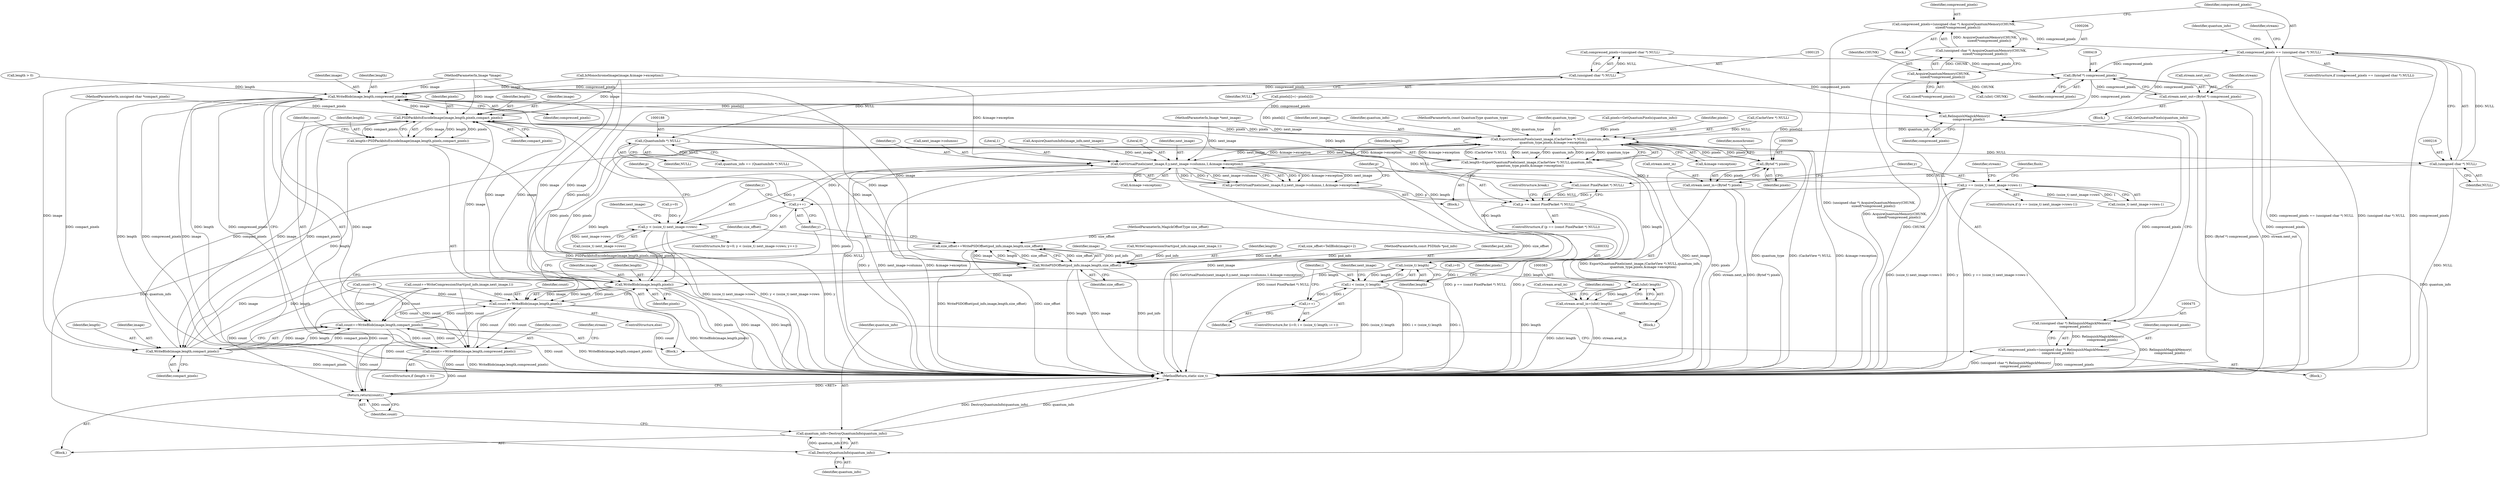 digraph "0_ImageMagick_e87af64b1ff1635a32d9b6162f1b0e260fb54ed9@pointer" {
"1000213" [label="(Call,compressed_pixels == (unsigned char *) NULL)"];
"1000203" [label="(Call,compressed_pixels=(unsigned char *) AcquireQuantumMemory(CHUNK,\n        sizeof(*compressed_pixels)))"];
"1000205" [label="(Call,(unsigned char *) AcquireQuantumMemory(CHUNK,\n        sizeof(*compressed_pixels)))"];
"1000207" [label="(Call,AcquireQuantumMemory(CHUNK,\n        sizeof(*compressed_pixels)))"];
"1000215" [label="(Call,(unsigned char *) NULL)"];
"1000187" [label="(Call,(QuantumInfo *) NULL)"];
"1000124" [label="(Call,(unsigned char *) NULL)"];
"1000418" [label="(Call,(Bytef *) compressed_pixels)"];
"1000414" [label="(Call,stream.next_out=(Bytef *) compressed_pixels)"];
"1000444" [label="(Call,WriteBlob(image,length,compressed_pixels))"];
"1000352" [label="(Call,PSDPackbitsEncodeImage(image,length,pixels,compact_pixels))"];
"1000309" [label="(Call,ExportQuantumPixels(next_image,(CacheView *) NULL,quantum_info,\n      quantum_type,pixels,&image->exception))"];
"1000288" [label="(Call,GetVirtualPixels(next_image,0,y,next_image->columns,1,&image->exception))"];
"1000283" [label="(Call,y++)"];
"1000276" [label="(Call,y < (ssize_t) next_image->rows)"];
"1000286" [label="(Call,p=GetVirtualPixels(next_image,0,y,next_image->columns,1,&image->exception))"];
"1000301" [label="(Call,p == (const PixelPacket *) NULL)"];
"1000393" [label="(Call,y == (ssize_t) next_image->rows-1)"];
"1000307" [label="(Call,length=ExportQuantumPixels(next_image,(CacheView *) NULL,quantum_info,\n      quantum_type,pixels,&image->exception))"];
"1000331" [label="(Call,(ssize_t) length)"];
"1000329" [label="(Call,i < (ssize_t) length)"];
"1000334" [label="(Call,i++)"];
"1000382" [label="(Call,(uInt) length)"];
"1000378" [label="(Call,stream.avail_in=(uInt) length)"];
"1000456" [label="(Call,WriteBlob(image,length,pixels))"];
"1000454" [label="(Call,count+=WriteBlob(image,length,pixels))"];
"1000357" [label="(Call,count+=WriteBlob(image,length,compact_pixels))"];
"1000442" [label="(Call,count+=WriteBlob(image,length,compressed_pixels))"];
"1000482" [label="(Return,return(count);)"];
"1000389" [label="(Call,(Bytef *) pixels)"];
"1000385" [label="(Call,stream.next_in=(Bytef *) pixels)"];
"1000480" [label="(Call,DestroyQuantumInfo(quantum_info))"];
"1000478" [label="(Call,quantum_info=DestroyQuantumInfo(quantum_info))"];
"1000350" [label="(Call,length=PSDPackbitsEncodeImage(image,length,pixels,compact_pixels))"];
"1000359" [label="(Call,WriteBlob(image,length,compact_pixels))"];
"1000365" [label="(Call,WritePSDOffset(psd_info,image,length,size_offset))"];
"1000363" [label="(Call,size_offset+=WritePSDOffset(psd_info,image,length,size_offset))"];
"1000476" [label="(Call,RelinquishMagickMemory(\n        compressed_pixels))"];
"1000474" [label="(Call,(unsigned char *) RelinquishMagickMemory(\n        compressed_pixels))"];
"1000472" [label="(Call,compressed_pixels=(unsigned char *) RelinquishMagickMemory(\n        compressed_pixels))"];
"1000331" [label="(Call,(ssize_t) length)"];
"1000105" [label="(MethodParameterIn,const QuantumType quantum_type)"];
"1000363" [label="(Call,size_offset+=WritePSDOffset(psd_info,image,length,size_offset))"];
"1000391" [label="(Identifier,pixels)"];
"1000354" [label="(Identifier,length)"];
"1000386" [label="(Call,stream.next_in)"];
"1000124" [label="(Call,(unsigned char *) NULL)"];
"1000439" [label="(Call,length > 0)"];
"1000359" [label="(Call,WriteBlob(image,length,compact_pixels))"];
"1000107" [label="(MethodParameterIn,MagickOffsetType size_offset)"];
"1000478" [label="(Call,quantum_info=DestroyQuantumInfo(quantum_info))"];
"1000389" [label="(Call,(Bytef *) pixels)"];
"1000377" [label="(Block,)"];
"1000393" [label="(Call,y == (ssize_t) next_image->rows-1)"];
"1000303" [label="(Call,(const PixelPacket *) NULL)"];
"1000296" [label="(Call,&image->exception)"];
"1000466" [label="(Block,)"];
"1000315" [label="(Identifier,quantum_type)"];
"1000202" [label="(Block,)"];
"1000214" [label="(Identifier,compressed_pixels)"];
"1000346" [label="(Identifier,next_image)"];
"1000483" [label="(Identifier,count)"];
"1000130" [label="(Call,count=0)"];
"1000309" [label="(Call,ExportQuantumPixels(next_image,(CacheView *) NULL,quantum_info,\n      quantum_type,pixels,&image->exception))"];
"1000209" [label="(Call,sizeof(*compressed_pixels))"];
"1000357" [label="(Call,count+=WriteBlob(image,length,compact_pixels))"];
"1000353" [label="(Identifier,image)"];
"1000122" [label="(Call,compressed_pixels=(unsigned char *) NULL)"];
"1000384" [label="(Identifier,length)"];
"1000420" [label="(Identifier,compressed_pixels)"];
"1000425" [label="(Identifier,stream)"];
"1000306" [label="(ControlStructure,break;)"];
"1000395" [label="(Call,(ssize_t) next_image->rows-1)"];
"1000215" [label="(Call,(unsigned char *) NULL)"];
"1000349" [label="(Block,)"];
"1000323" [label="(Identifier,monochrome)"];
"1000192" [label="(Call,pixels=GetQuantumPixels(quantum_info))"];
"1000356" [label="(Identifier,compact_pixels)"];
"1000103" [label="(MethodParameterIn,Image *image)"];
"1000445" [label="(Identifier,image)"];
"1000316" [label="(Identifier,pixels)"];
"1000144" [label="(Call,count+=WriteCompressionStart(psd_info,image,next_image,1))"];
"1000194" [label="(Call,GetQuantumPixels(quantum_info))"];
"1000330" [label="(Identifier,i)"];
"1000362" [label="(Identifier,compact_pixels)"];
"1000484" [label="(MethodReturn,static size_t)"];
"1000473" [label="(Identifier,compressed_pixels)"];
"1000385" [label="(Call,stream.next_in=(Bytef *) pixels)"];
"1000285" [label="(Block,)"];
"1000126" [label="(Identifier,NULL)"];
"1000454" [label="(Call,count+=WriteBlob(image,length,pixels))"];
"1000335" [label="(Identifier,i)"];
"1000476" [label="(Call,RelinquishMagickMemory(\n        compressed_pixels))"];
"1000213" [label="(Call,compressed_pixels == (unsigned char *) NULL)"];
"1000409" [label="(Identifier,stream)"];
"1000457" [label="(Identifier,image)"];
"1000438" [label="(ControlStructure,if (length > 0))"];
"1000411" [label="(Call,(uInt) CHUNK)"];
"1000443" [label="(Identifier,count)"];
"1000392" [label="(ControlStructure,if (y == (ssize_t) next_image->rows-1))"];
"1000394" [label="(Identifier,y)"];
"1000311" [label="(Call,(CacheView *) NULL)"];
"1000187" [label="(Call,(QuantumInfo *) NULL)"];
"1000204" [label="(Identifier,compressed_pixels)"];
"1000480" [label="(Call,DestroyQuantumInfo(quantum_info))"];
"1000308" [label="(Identifier,length)"];
"1000295" [label="(Literal,1)"];
"1000336" [label="(Call,pixels[i]=(~pixels[i]))"];
"1000325" [label="(ControlStructure,for (i=0; i < (ssize_t) length; i++))"];
"1000418" [label="(Call,(Bytef *) compressed_pixels)"];
"1000329" [label="(Call,i < (ssize_t) length)"];
"1000414" [label="(Call,stream.next_out=(Bytef *) compressed_pixels)"];
"1000307" [label="(Call,length=ExportQuantumPixels(next_image,(CacheView *) NULL,quantum_info,\n      quantum_type,pixels,&image->exception))"];
"1000477" [label="(Identifier,compressed_pixels)"];
"1000278" [label="(Call,(ssize_t) next_image->rows)"];
"1000455" [label="(Identifier,count)"];
"1000300" [label="(ControlStructure,if (p == (const PixelPacket *) NULL))"];
"1000367" [label="(Identifier,image)"];
"1000482" [label="(Return,return(count);)"];
"1000212" [label="(ControlStructure,if (compressed_pixels == (unsigned char *) NULL))"];
"1000369" [label="(Identifier,size_offset)"];
"1000302" [label="(Identifier,p)"];
"1000146" [label="(Call,WriteCompressionStart(psd_info,image,next_image,1))"];
"1000382" [label="(Call,(uInt) length)"];
"1000352" [label="(Call,PSDPackbitsEncodeImage(image,length,pixels,compact_pixels))"];
"1000350" [label="(Call,length=PSDPackbitsEncodeImage(image,length,pixels,compact_pixels))"];
"1000368" [label="(Identifier,length)"];
"1000333" [label="(Identifier,length)"];
"1000276" [label="(Call,y < (ssize_t) next_image->rows)"];
"1000208" [label="(Identifier,CHUNK)"];
"1000310" [label="(Identifier,next_image)"];
"1000185" [label="(Call,quantum_info == (QuantumInfo *) NULL)"];
"1000181" [label="(Call,AcquireQuantumInfo(image_info,next_image))"];
"1000479" [label="(Identifier,quantum_info)"];
"1000379" [label="(Call,stream.avail_in)"];
"1000361" [label="(Identifier,length)"];
"1000358" [label="(Identifier,count)"];
"1000406" [label="(Block,)"];
"1000351" [label="(Identifier,length)"];
"1000456" [label="(Call,WriteBlob(image,length,pixels))"];
"1000207" [label="(Call,AcquireQuantumMemory(CHUNK,\n        sizeof(*compressed_pixels)))"];
"1000474" [label="(Call,(unsigned char *) RelinquishMagickMemory(\n        compressed_pixels))"];
"1000447" [label="(Identifier,compressed_pixels)"];
"1000378" [label="(Call,stream.avail_in=(uInt) length)"];
"1000288" [label="(Call,GetVirtualPixels(next_image,0,y,next_image->columns,1,&image->exception))"];
"1000283" [label="(Call,y++)"];
"1000106" [label="(MethodParameterIn,unsigned char *compact_pixels)"];
"1000446" [label="(Identifier,length)"];
"1000277" [label="(Identifier,y)"];
"1000463" [label="(Identifier,next_image)"];
"1000166" [label="(Call,IsMonochromeImage(image,&image->exception))"];
"1000472" [label="(Call,compressed_pixels=(unsigned char *) RelinquishMagickMemory(\n        compressed_pixels))"];
"1000272" [label="(ControlStructure,for (y=0; y < (ssize_t) next_image->rows; y++))"];
"1000220" [label="(Identifier,quantum_info)"];
"1000458" [label="(Identifier,length)"];
"1000415" [label="(Call,stream.next_out)"];
"1000387" [label="(Identifier,stream)"];
"1000326" [label="(Call,i=0)"];
"1000442" [label="(Call,count+=WriteBlob(image,length,compressed_pixels))"];
"1000481" [label="(Identifier,quantum_info)"];
"1000284" [label="(Identifier,y)"];
"1000273" [label="(Call,y=0)"];
"1000301" [label="(Call,p == (const PixelPacket *) NULL)"];
"1000290" [label="(Literal,0)"];
"1000138" [label="(Call,size_offset=TellBlob(image)+2)"];
"1000450" [label="(Identifier,stream)"];
"1000453" [label="(ControlStructure,else)"];
"1000227" [label="(Identifier,stream)"];
"1000317" [label="(Call,&image->exception)"];
"1000403" [label="(Identifier,flush)"];
"1000286" [label="(Call,p=GetVirtualPixels(next_image,0,y,next_image->columns,1,&image->exception))"];
"1000205" [label="(Call,(unsigned char *) AcquireQuantumMemory(CHUNK,\n        sizeof(*compressed_pixels)))"];
"1000364" [label="(Identifier,size_offset)"];
"1000291" [label="(Identifier,y)"];
"1000360" [label="(Identifier,image)"];
"1000287" [label="(Identifier,p)"];
"1000444" [label="(Call,WriteBlob(image,length,compressed_pixels))"];
"1000101" [label="(MethodParameterIn,const PSDInfo *psd_info)"];
"1000203" [label="(Call,compressed_pixels=(unsigned char *) AcquireQuantumMemory(CHUNK,\n        sizeof(*compressed_pixels)))"];
"1000366" [label="(Identifier,psd_info)"];
"1000109" [label="(Block,)"];
"1000292" [label="(Call,next_image->columns)"];
"1000365" [label="(Call,WritePSDOffset(psd_info,image,length,size_offset))"];
"1000334" [label="(Call,i++)"];
"1000314" [label="(Identifier,quantum_info)"];
"1000104" [label="(MethodParameterIn,Image *next_image)"];
"1000355" [label="(Identifier,pixels)"];
"1000338" [label="(Identifier,pixels)"];
"1000189" [label="(Identifier,NULL)"];
"1000289" [label="(Identifier,next_image)"];
"1000217" [label="(Identifier,NULL)"];
"1000459" [label="(Identifier,pixels)"];
"1000213" -> "1000212"  [label="AST: "];
"1000213" -> "1000215"  [label="CFG: "];
"1000214" -> "1000213"  [label="AST: "];
"1000215" -> "1000213"  [label="AST: "];
"1000220" -> "1000213"  [label="CFG: "];
"1000227" -> "1000213"  [label="CFG: "];
"1000213" -> "1000484"  [label="DDG: compressed_pixels"];
"1000213" -> "1000484"  [label="DDG: compressed_pixels == (unsigned char *) NULL"];
"1000213" -> "1000484"  [label="DDG: (unsigned char *) NULL"];
"1000203" -> "1000213"  [label="DDG: compressed_pixels"];
"1000215" -> "1000213"  [label="DDG: NULL"];
"1000213" -> "1000418"  [label="DDG: compressed_pixels"];
"1000213" -> "1000476"  [label="DDG: compressed_pixels"];
"1000203" -> "1000202"  [label="AST: "];
"1000203" -> "1000205"  [label="CFG: "];
"1000204" -> "1000203"  [label="AST: "];
"1000205" -> "1000203"  [label="AST: "];
"1000214" -> "1000203"  [label="CFG: "];
"1000203" -> "1000484"  [label="DDG: (unsigned char *) AcquireQuantumMemory(CHUNK,\n        sizeof(*compressed_pixels))"];
"1000205" -> "1000203"  [label="DDG: AcquireQuantumMemory(CHUNK,\n        sizeof(*compressed_pixels))"];
"1000205" -> "1000207"  [label="CFG: "];
"1000206" -> "1000205"  [label="AST: "];
"1000207" -> "1000205"  [label="AST: "];
"1000205" -> "1000484"  [label="DDG: AcquireQuantumMemory(CHUNK,\n        sizeof(*compressed_pixels))"];
"1000207" -> "1000205"  [label="DDG: CHUNK"];
"1000207" -> "1000209"  [label="CFG: "];
"1000208" -> "1000207"  [label="AST: "];
"1000209" -> "1000207"  [label="AST: "];
"1000207" -> "1000484"  [label="DDG: CHUNK"];
"1000207" -> "1000411"  [label="DDG: CHUNK"];
"1000215" -> "1000217"  [label="CFG: "];
"1000216" -> "1000215"  [label="AST: "];
"1000217" -> "1000215"  [label="AST: "];
"1000215" -> "1000484"  [label="DDG: NULL"];
"1000187" -> "1000215"  [label="DDG: NULL"];
"1000215" -> "1000303"  [label="DDG: NULL"];
"1000187" -> "1000185"  [label="AST: "];
"1000187" -> "1000189"  [label="CFG: "];
"1000188" -> "1000187"  [label="AST: "];
"1000189" -> "1000187"  [label="AST: "];
"1000185" -> "1000187"  [label="CFG: "];
"1000187" -> "1000484"  [label="DDG: NULL"];
"1000187" -> "1000185"  [label="DDG: NULL"];
"1000124" -> "1000187"  [label="DDG: NULL"];
"1000187" -> "1000303"  [label="DDG: NULL"];
"1000124" -> "1000122"  [label="AST: "];
"1000124" -> "1000126"  [label="CFG: "];
"1000125" -> "1000124"  [label="AST: "];
"1000126" -> "1000124"  [label="AST: "];
"1000122" -> "1000124"  [label="CFG: "];
"1000124" -> "1000122"  [label="DDG: NULL"];
"1000418" -> "1000414"  [label="AST: "];
"1000418" -> "1000420"  [label="CFG: "];
"1000419" -> "1000418"  [label="AST: "];
"1000420" -> "1000418"  [label="AST: "];
"1000414" -> "1000418"  [label="CFG: "];
"1000418" -> "1000484"  [label="DDG: compressed_pixels"];
"1000418" -> "1000414"  [label="DDG: compressed_pixels"];
"1000122" -> "1000418"  [label="DDG: compressed_pixels"];
"1000444" -> "1000418"  [label="DDG: compressed_pixels"];
"1000418" -> "1000444"  [label="DDG: compressed_pixels"];
"1000418" -> "1000476"  [label="DDG: compressed_pixels"];
"1000414" -> "1000406"  [label="AST: "];
"1000415" -> "1000414"  [label="AST: "];
"1000425" -> "1000414"  [label="CFG: "];
"1000414" -> "1000484"  [label="DDG: (Bytef *) compressed_pixels"];
"1000414" -> "1000484"  [label="DDG: stream.next_out"];
"1000444" -> "1000442"  [label="AST: "];
"1000444" -> "1000447"  [label="CFG: "];
"1000445" -> "1000444"  [label="AST: "];
"1000446" -> "1000444"  [label="AST: "];
"1000447" -> "1000444"  [label="AST: "];
"1000442" -> "1000444"  [label="CFG: "];
"1000444" -> "1000484"  [label="DDG: length"];
"1000444" -> "1000484"  [label="DDG: compressed_pixels"];
"1000444" -> "1000484"  [label="DDG: image"];
"1000444" -> "1000352"  [label="DDG: image"];
"1000444" -> "1000442"  [label="DDG: image"];
"1000444" -> "1000442"  [label="DDG: length"];
"1000444" -> "1000442"  [label="DDG: compressed_pixels"];
"1000456" -> "1000444"  [label="DDG: image"];
"1000365" -> "1000444"  [label="DDG: image"];
"1000166" -> "1000444"  [label="DDG: image"];
"1000103" -> "1000444"  [label="DDG: image"];
"1000439" -> "1000444"  [label="DDG: length"];
"1000444" -> "1000456"  [label="DDG: image"];
"1000444" -> "1000476"  [label="DDG: compressed_pixels"];
"1000352" -> "1000350"  [label="AST: "];
"1000352" -> "1000356"  [label="CFG: "];
"1000353" -> "1000352"  [label="AST: "];
"1000354" -> "1000352"  [label="AST: "];
"1000355" -> "1000352"  [label="AST: "];
"1000356" -> "1000352"  [label="AST: "];
"1000350" -> "1000352"  [label="CFG: "];
"1000352" -> "1000484"  [label="DDG: pixels"];
"1000352" -> "1000309"  [label="DDG: pixels"];
"1000352" -> "1000350"  [label="DDG: image"];
"1000352" -> "1000350"  [label="DDG: length"];
"1000352" -> "1000350"  [label="DDG: pixels"];
"1000352" -> "1000350"  [label="DDG: compact_pixels"];
"1000456" -> "1000352"  [label="DDG: image"];
"1000365" -> "1000352"  [label="DDG: image"];
"1000166" -> "1000352"  [label="DDG: image"];
"1000103" -> "1000352"  [label="DDG: image"];
"1000331" -> "1000352"  [label="DDG: length"];
"1000307" -> "1000352"  [label="DDG: length"];
"1000309" -> "1000352"  [label="DDG: pixels"];
"1000336" -> "1000352"  [label="DDG: pixels[i]"];
"1000359" -> "1000352"  [label="DDG: compact_pixels"];
"1000106" -> "1000352"  [label="DDG: compact_pixels"];
"1000352" -> "1000359"  [label="DDG: image"];
"1000352" -> "1000359"  [label="DDG: compact_pixels"];
"1000309" -> "1000307"  [label="AST: "];
"1000309" -> "1000317"  [label="CFG: "];
"1000310" -> "1000309"  [label="AST: "];
"1000311" -> "1000309"  [label="AST: "];
"1000314" -> "1000309"  [label="AST: "];
"1000315" -> "1000309"  [label="AST: "];
"1000316" -> "1000309"  [label="AST: "];
"1000317" -> "1000309"  [label="AST: "];
"1000307" -> "1000309"  [label="CFG: "];
"1000309" -> "1000484"  [label="DDG: next_image"];
"1000309" -> "1000484"  [label="DDG: quantum_type"];
"1000309" -> "1000484"  [label="DDG: (CacheView *) NULL"];
"1000309" -> "1000484"  [label="DDG: &image->exception"];
"1000309" -> "1000288"  [label="DDG: next_image"];
"1000309" -> "1000288"  [label="DDG: &image->exception"];
"1000309" -> "1000307"  [label="DDG: &image->exception"];
"1000309" -> "1000307"  [label="DDG: (CacheView *) NULL"];
"1000309" -> "1000307"  [label="DDG: next_image"];
"1000309" -> "1000307"  [label="DDG: quantum_info"];
"1000309" -> "1000307"  [label="DDG: pixels"];
"1000309" -> "1000307"  [label="DDG: quantum_type"];
"1000288" -> "1000309"  [label="DDG: next_image"];
"1000288" -> "1000309"  [label="DDG: &image->exception"];
"1000104" -> "1000309"  [label="DDG: next_image"];
"1000311" -> "1000309"  [label="DDG: NULL"];
"1000194" -> "1000309"  [label="DDG: quantum_info"];
"1000105" -> "1000309"  [label="DDG: quantum_type"];
"1000456" -> "1000309"  [label="DDG: pixels"];
"1000192" -> "1000309"  [label="DDG: pixels"];
"1000389" -> "1000309"  [label="DDG: pixels"];
"1000336" -> "1000309"  [label="DDG: pixels[i]"];
"1000309" -> "1000389"  [label="DDG: pixels"];
"1000309" -> "1000456"  [label="DDG: pixels"];
"1000309" -> "1000480"  [label="DDG: quantum_info"];
"1000288" -> "1000286"  [label="AST: "];
"1000288" -> "1000296"  [label="CFG: "];
"1000289" -> "1000288"  [label="AST: "];
"1000290" -> "1000288"  [label="AST: "];
"1000291" -> "1000288"  [label="AST: "];
"1000292" -> "1000288"  [label="AST: "];
"1000295" -> "1000288"  [label="AST: "];
"1000296" -> "1000288"  [label="AST: "];
"1000286" -> "1000288"  [label="CFG: "];
"1000288" -> "1000484"  [label="DDG: y"];
"1000288" -> "1000484"  [label="DDG: next_image->columns"];
"1000288" -> "1000484"  [label="DDG: &image->exception"];
"1000288" -> "1000484"  [label="DDG: next_image"];
"1000288" -> "1000283"  [label="DDG: y"];
"1000288" -> "1000286"  [label="DDG: 0"];
"1000288" -> "1000286"  [label="DDG: &image->exception"];
"1000288" -> "1000286"  [label="DDG: next_image"];
"1000288" -> "1000286"  [label="DDG: 1"];
"1000288" -> "1000286"  [label="DDG: y"];
"1000288" -> "1000286"  [label="DDG: next_image->columns"];
"1000181" -> "1000288"  [label="DDG: next_image"];
"1000104" -> "1000288"  [label="DDG: next_image"];
"1000276" -> "1000288"  [label="DDG: y"];
"1000166" -> "1000288"  [label="DDG: &image->exception"];
"1000288" -> "1000393"  [label="DDG: y"];
"1000283" -> "1000272"  [label="AST: "];
"1000283" -> "1000284"  [label="CFG: "];
"1000284" -> "1000283"  [label="AST: "];
"1000277" -> "1000283"  [label="CFG: "];
"1000283" -> "1000276"  [label="DDG: y"];
"1000393" -> "1000283"  [label="DDG: y"];
"1000276" -> "1000272"  [label="AST: "];
"1000276" -> "1000278"  [label="CFG: "];
"1000277" -> "1000276"  [label="AST: "];
"1000278" -> "1000276"  [label="AST: "];
"1000287" -> "1000276"  [label="CFG: "];
"1000463" -> "1000276"  [label="CFG: "];
"1000276" -> "1000484"  [label="DDG: (ssize_t) next_image->rows"];
"1000276" -> "1000484"  [label="DDG: y < (ssize_t) next_image->rows"];
"1000276" -> "1000484"  [label="DDG: y"];
"1000273" -> "1000276"  [label="DDG: y"];
"1000278" -> "1000276"  [label="DDG: next_image->rows"];
"1000286" -> "1000285"  [label="AST: "];
"1000287" -> "1000286"  [label="AST: "];
"1000302" -> "1000286"  [label="CFG: "];
"1000286" -> "1000484"  [label="DDG: GetVirtualPixels(next_image,0,y,next_image->columns,1,&image->exception)"];
"1000286" -> "1000301"  [label="DDG: p"];
"1000301" -> "1000300"  [label="AST: "];
"1000301" -> "1000303"  [label="CFG: "];
"1000302" -> "1000301"  [label="AST: "];
"1000303" -> "1000301"  [label="AST: "];
"1000306" -> "1000301"  [label="CFG: "];
"1000308" -> "1000301"  [label="CFG: "];
"1000301" -> "1000484"  [label="DDG: (const PixelPacket *) NULL"];
"1000301" -> "1000484"  [label="DDG: p == (const PixelPacket *) NULL"];
"1000301" -> "1000484"  [label="DDG: p"];
"1000303" -> "1000301"  [label="DDG: NULL"];
"1000393" -> "1000392"  [label="AST: "];
"1000393" -> "1000395"  [label="CFG: "];
"1000394" -> "1000393"  [label="AST: "];
"1000395" -> "1000393"  [label="AST: "];
"1000403" -> "1000393"  [label="CFG: "];
"1000409" -> "1000393"  [label="CFG: "];
"1000393" -> "1000484"  [label="DDG: y"];
"1000393" -> "1000484"  [label="DDG: y == (ssize_t) next_image->rows-1"];
"1000393" -> "1000484"  [label="DDG: (ssize_t) next_image->rows-1"];
"1000395" -> "1000393"  [label="DDG: (ssize_t) next_image->rows"];
"1000395" -> "1000393"  [label="DDG: 1"];
"1000307" -> "1000285"  [label="AST: "];
"1000308" -> "1000307"  [label="AST: "];
"1000323" -> "1000307"  [label="CFG: "];
"1000307" -> "1000484"  [label="DDG: ExportQuantumPixels(next_image,(CacheView *) NULL,quantum_info,\n      quantum_type,pixels,&image->exception)"];
"1000307" -> "1000331"  [label="DDG: length"];
"1000307" -> "1000382"  [label="DDG: length"];
"1000307" -> "1000456"  [label="DDG: length"];
"1000331" -> "1000329"  [label="AST: "];
"1000331" -> "1000333"  [label="CFG: "];
"1000332" -> "1000331"  [label="AST: "];
"1000333" -> "1000331"  [label="AST: "];
"1000329" -> "1000331"  [label="CFG: "];
"1000331" -> "1000329"  [label="DDG: length"];
"1000331" -> "1000382"  [label="DDG: length"];
"1000331" -> "1000456"  [label="DDG: length"];
"1000329" -> "1000325"  [label="AST: "];
"1000330" -> "1000329"  [label="AST: "];
"1000338" -> "1000329"  [label="CFG: "];
"1000346" -> "1000329"  [label="CFG: "];
"1000329" -> "1000484"  [label="DDG: (ssize_t) length"];
"1000329" -> "1000484"  [label="DDG: i < (ssize_t) length"];
"1000329" -> "1000484"  [label="DDG: i"];
"1000326" -> "1000329"  [label="DDG: i"];
"1000334" -> "1000329"  [label="DDG: i"];
"1000329" -> "1000334"  [label="DDG: i"];
"1000334" -> "1000325"  [label="AST: "];
"1000334" -> "1000335"  [label="CFG: "];
"1000335" -> "1000334"  [label="AST: "];
"1000330" -> "1000334"  [label="CFG: "];
"1000382" -> "1000378"  [label="AST: "];
"1000382" -> "1000384"  [label="CFG: "];
"1000383" -> "1000382"  [label="AST: "];
"1000384" -> "1000382"  [label="AST: "];
"1000378" -> "1000382"  [label="CFG: "];
"1000382" -> "1000484"  [label="DDG: length"];
"1000382" -> "1000378"  [label="DDG: length"];
"1000378" -> "1000377"  [label="AST: "];
"1000379" -> "1000378"  [label="AST: "];
"1000387" -> "1000378"  [label="CFG: "];
"1000378" -> "1000484"  [label="DDG: stream.avail_in"];
"1000378" -> "1000484"  [label="DDG: (uInt) length"];
"1000456" -> "1000454"  [label="AST: "];
"1000456" -> "1000459"  [label="CFG: "];
"1000457" -> "1000456"  [label="AST: "];
"1000458" -> "1000456"  [label="AST: "];
"1000459" -> "1000456"  [label="AST: "];
"1000454" -> "1000456"  [label="CFG: "];
"1000456" -> "1000484"  [label="DDG: pixels"];
"1000456" -> "1000484"  [label="DDG: image"];
"1000456" -> "1000484"  [label="DDG: length"];
"1000456" -> "1000454"  [label="DDG: image"];
"1000456" -> "1000454"  [label="DDG: length"];
"1000456" -> "1000454"  [label="DDG: pixels"];
"1000365" -> "1000456"  [label="DDG: image"];
"1000166" -> "1000456"  [label="DDG: image"];
"1000103" -> "1000456"  [label="DDG: image"];
"1000336" -> "1000456"  [label="DDG: pixels[i]"];
"1000454" -> "1000453"  [label="AST: "];
"1000455" -> "1000454"  [label="AST: "];
"1000284" -> "1000454"  [label="CFG: "];
"1000454" -> "1000484"  [label="DDG: count"];
"1000454" -> "1000484"  [label="DDG: WriteBlob(image,length,pixels)"];
"1000454" -> "1000357"  [label="DDG: count"];
"1000454" -> "1000442"  [label="DDG: count"];
"1000442" -> "1000454"  [label="DDG: count"];
"1000357" -> "1000454"  [label="DDG: count"];
"1000144" -> "1000454"  [label="DDG: count"];
"1000130" -> "1000454"  [label="DDG: count"];
"1000454" -> "1000482"  [label="DDG: count"];
"1000357" -> "1000349"  [label="AST: "];
"1000357" -> "1000359"  [label="CFG: "];
"1000358" -> "1000357"  [label="AST: "];
"1000359" -> "1000357"  [label="AST: "];
"1000364" -> "1000357"  [label="CFG: "];
"1000357" -> "1000484"  [label="DDG: count"];
"1000357" -> "1000484"  [label="DDG: WriteBlob(image,length,compact_pixels)"];
"1000359" -> "1000357"  [label="DDG: image"];
"1000359" -> "1000357"  [label="DDG: length"];
"1000359" -> "1000357"  [label="DDG: compact_pixels"];
"1000442" -> "1000357"  [label="DDG: count"];
"1000144" -> "1000357"  [label="DDG: count"];
"1000130" -> "1000357"  [label="DDG: count"];
"1000357" -> "1000442"  [label="DDG: count"];
"1000357" -> "1000482"  [label="DDG: count"];
"1000442" -> "1000438"  [label="AST: "];
"1000443" -> "1000442"  [label="AST: "];
"1000450" -> "1000442"  [label="CFG: "];
"1000442" -> "1000484"  [label="DDG: count"];
"1000442" -> "1000484"  [label="DDG: WriteBlob(image,length,compressed_pixels)"];
"1000144" -> "1000442"  [label="DDG: count"];
"1000130" -> "1000442"  [label="DDG: count"];
"1000442" -> "1000482"  [label="DDG: count"];
"1000482" -> "1000109"  [label="AST: "];
"1000482" -> "1000483"  [label="CFG: "];
"1000483" -> "1000482"  [label="AST: "];
"1000484" -> "1000482"  [label="CFG: "];
"1000482" -> "1000484"  [label="DDG: <RET>"];
"1000483" -> "1000482"  [label="DDG: count"];
"1000144" -> "1000482"  [label="DDG: count"];
"1000130" -> "1000482"  [label="DDG: count"];
"1000389" -> "1000385"  [label="AST: "];
"1000389" -> "1000391"  [label="CFG: "];
"1000390" -> "1000389"  [label="AST: "];
"1000391" -> "1000389"  [label="AST: "];
"1000385" -> "1000389"  [label="CFG: "];
"1000389" -> "1000484"  [label="DDG: pixels"];
"1000389" -> "1000385"  [label="DDG: pixels"];
"1000336" -> "1000389"  [label="DDG: pixels[i]"];
"1000385" -> "1000377"  [label="AST: "];
"1000386" -> "1000385"  [label="AST: "];
"1000394" -> "1000385"  [label="CFG: "];
"1000385" -> "1000484"  [label="DDG: (Bytef *) pixels"];
"1000385" -> "1000484"  [label="DDG: stream.next_in"];
"1000480" -> "1000478"  [label="AST: "];
"1000480" -> "1000481"  [label="CFG: "];
"1000481" -> "1000480"  [label="AST: "];
"1000478" -> "1000480"  [label="CFG: "];
"1000480" -> "1000478"  [label="DDG: quantum_info"];
"1000194" -> "1000480"  [label="DDG: quantum_info"];
"1000478" -> "1000109"  [label="AST: "];
"1000479" -> "1000478"  [label="AST: "];
"1000483" -> "1000478"  [label="CFG: "];
"1000478" -> "1000484"  [label="DDG: quantum_info"];
"1000478" -> "1000484"  [label="DDG: DestroyQuantumInfo(quantum_info)"];
"1000350" -> "1000349"  [label="AST: "];
"1000351" -> "1000350"  [label="AST: "];
"1000358" -> "1000350"  [label="CFG: "];
"1000350" -> "1000484"  [label="DDG: PSDPackbitsEncodeImage(image,length,pixels,compact_pixels)"];
"1000350" -> "1000359"  [label="DDG: length"];
"1000359" -> "1000362"  [label="CFG: "];
"1000360" -> "1000359"  [label="AST: "];
"1000361" -> "1000359"  [label="AST: "];
"1000362" -> "1000359"  [label="AST: "];
"1000359" -> "1000484"  [label="DDG: compact_pixels"];
"1000103" -> "1000359"  [label="DDG: image"];
"1000106" -> "1000359"  [label="DDG: compact_pixels"];
"1000359" -> "1000365"  [label="DDG: image"];
"1000359" -> "1000365"  [label="DDG: length"];
"1000365" -> "1000363"  [label="AST: "];
"1000365" -> "1000369"  [label="CFG: "];
"1000366" -> "1000365"  [label="AST: "];
"1000367" -> "1000365"  [label="AST: "];
"1000368" -> "1000365"  [label="AST: "];
"1000369" -> "1000365"  [label="AST: "];
"1000363" -> "1000365"  [label="CFG: "];
"1000365" -> "1000484"  [label="DDG: length"];
"1000365" -> "1000484"  [label="DDG: image"];
"1000365" -> "1000484"  [label="DDG: psd_info"];
"1000365" -> "1000363"  [label="DDG: psd_info"];
"1000365" -> "1000363"  [label="DDG: image"];
"1000365" -> "1000363"  [label="DDG: length"];
"1000365" -> "1000363"  [label="DDG: size_offset"];
"1000146" -> "1000365"  [label="DDG: psd_info"];
"1000101" -> "1000365"  [label="DDG: psd_info"];
"1000103" -> "1000365"  [label="DDG: image"];
"1000363" -> "1000365"  [label="DDG: size_offset"];
"1000138" -> "1000365"  [label="DDG: size_offset"];
"1000107" -> "1000365"  [label="DDG: size_offset"];
"1000363" -> "1000349"  [label="AST: "];
"1000364" -> "1000363"  [label="AST: "];
"1000284" -> "1000363"  [label="CFG: "];
"1000363" -> "1000484"  [label="DDG: WritePSDOffset(psd_info,image,length,size_offset)"];
"1000363" -> "1000484"  [label="DDG: size_offset"];
"1000107" -> "1000363"  [label="DDG: size_offset"];
"1000476" -> "1000474"  [label="AST: "];
"1000476" -> "1000477"  [label="CFG: "];
"1000477" -> "1000476"  [label="AST: "];
"1000474" -> "1000476"  [label="CFG: "];
"1000476" -> "1000474"  [label="DDG: compressed_pixels"];
"1000122" -> "1000476"  [label="DDG: compressed_pixels"];
"1000474" -> "1000472"  [label="AST: "];
"1000475" -> "1000474"  [label="AST: "];
"1000472" -> "1000474"  [label="CFG: "];
"1000474" -> "1000484"  [label="DDG: RelinquishMagickMemory(\n        compressed_pixels)"];
"1000474" -> "1000472"  [label="DDG: RelinquishMagickMemory(\n        compressed_pixels)"];
"1000472" -> "1000466"  [label="AST: "];
"1000473" -> "1000472"  [label="AST: "];
"1000479" -> "1000472"  [label="CFG: "];
"1000472" -> "1000484"  [label="DDG: (unsigned char *) RelinquishMagickMemory(\n        compressed_pixels)"];
"1000472" -> "1000484"  [label="DDG: compressed_pixels"];
}

